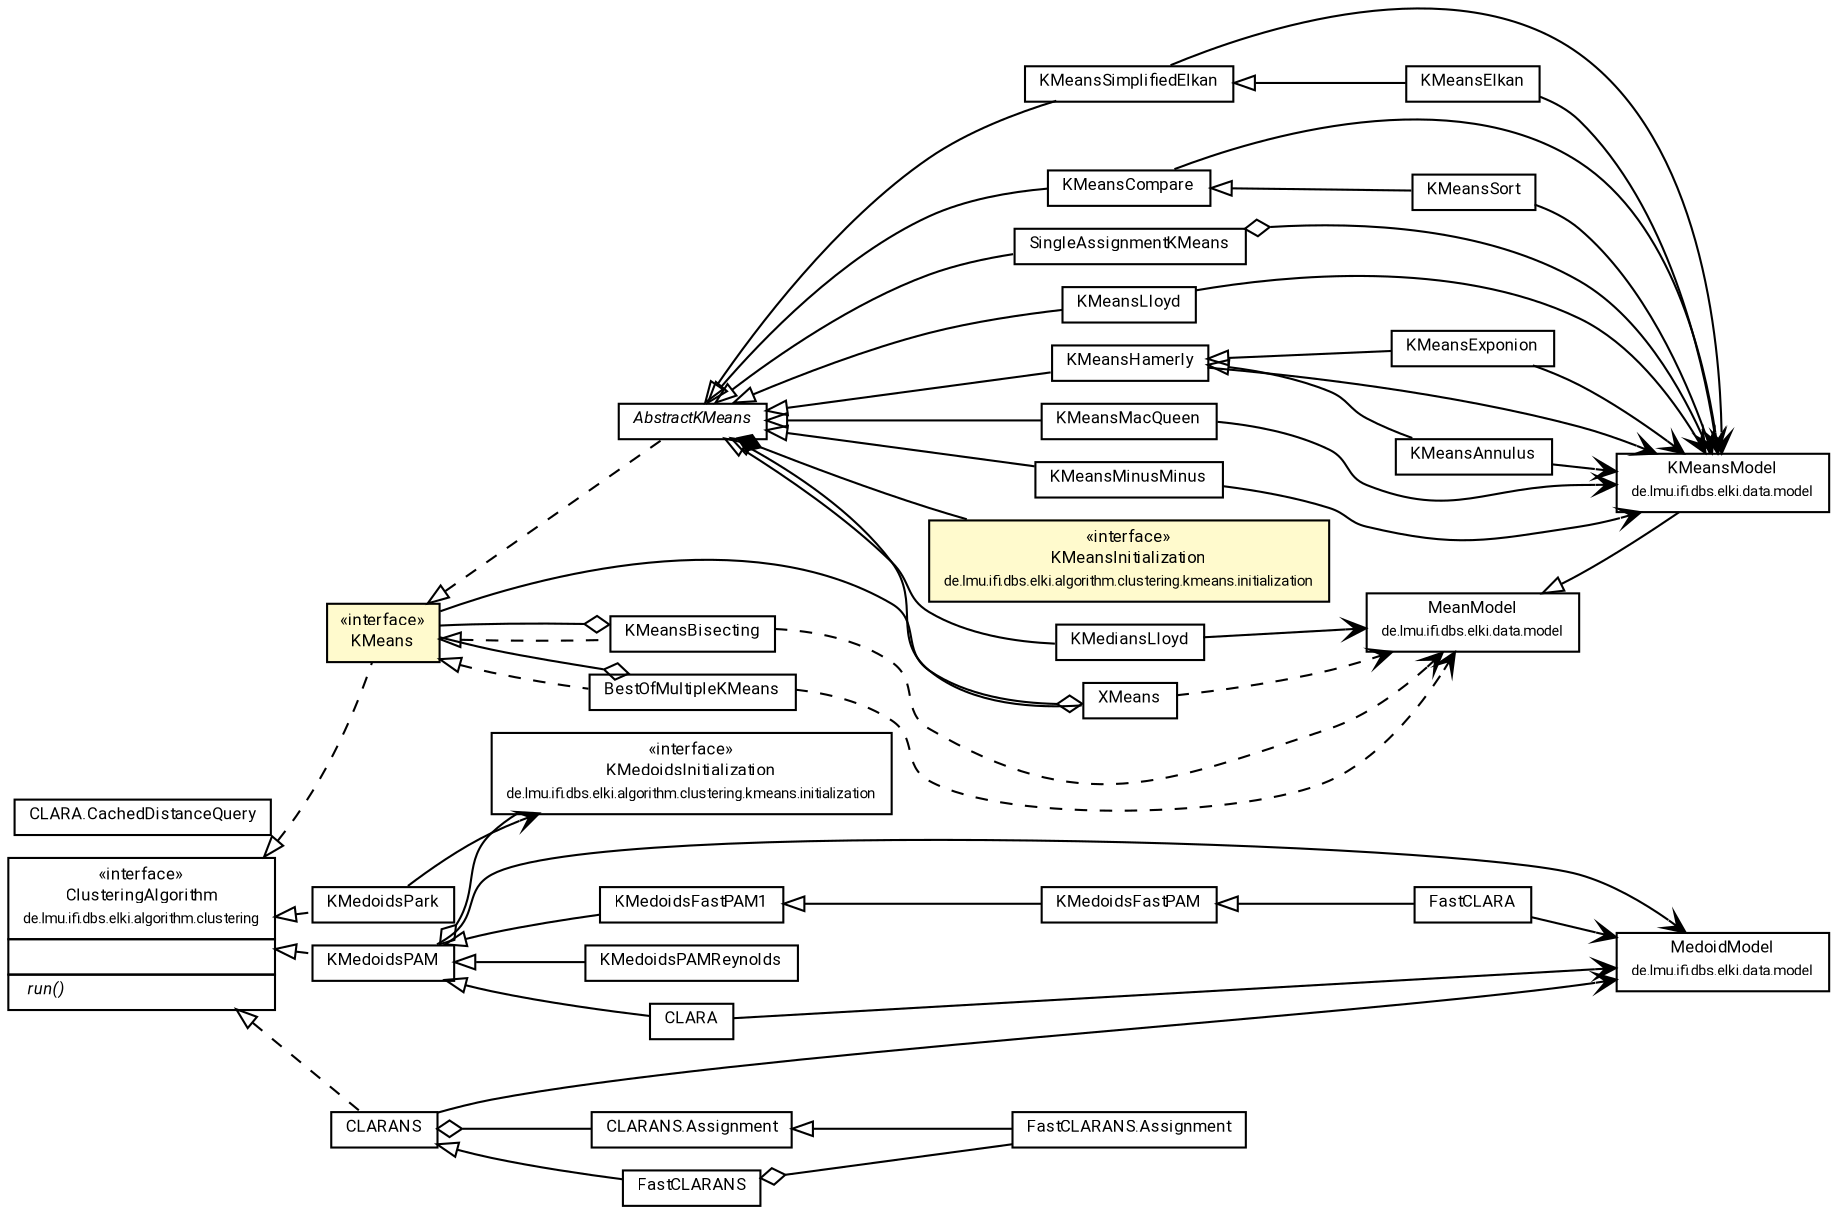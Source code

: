 #!/usr/local/bin/dot
#
# Class diagram 
# Generated by UMLGraph version R5_7_2-60-g0e99a6 (http://www.spinellis.gr/umlgraph/)
#

digraph G {
	graph [fontnames="svg"]
	edge [fontname="Roboto",fontsize=7,labelfontname="Roboto",labelfontsize=7,color="black"];
	node [fontname="Roboto",fontcolor="black",fontsize=8,shape=plaintext,margin=0,width=0,height=0];
	nodesep=0.15;
	ranksep=0.25;
	rankdir=LR;
	// de.lmu.ifi.dbs.elki.data.model.MedoidModel
	c275519 [label=<<table title="de.lmu.ifi.dbs.elki.data.model.MedoidModel" border="0" cellborder="1" cellspacing="0" cellpadding="2" href="../../../data/model/MedoidModel.html" target="_parent">
		<tr><td><table border="0" cellspacing="0" cellpadding="1">
		<tr><td align="center" balign="center"> <font face="Roboto">MedoidModel</font> </td></tr>
		<tr><td align="center" balign="center"> <font face="Roboto" point-size="7.0">de.lmu.ifi.dbs.elki.data.model</font> </td></tr>
		</table></td></tr>
		</table>>, URL="../../../data/model/MedoidModel.html"];
	// de.lmu.ifi.dbs.elki.data.model.KMeansModel
	c275534 [label=<<table title="de.lmu.ifi.dbs.elki.data.model.KMeansModel" border="0" cellborder="1" cellspacing="0" cellpadding="2" href="../../../data/model/KMeansModel.html" target="_parent">
		<tr><td><table border="0" cellspacing="0" cellpadding="1">
		<tr><td align="center" balign="center"> <font face="Roboto">KMeansModel</font> </td></tr>
		<tr><td align="center" balign="center"> <font face="Roboto" point-size="7.0">de.lmu.ifi.dbs.elki.data.model</font> </td></tr>
		</table></td></tr>
		</table>>, URL="../../../data/model/KMeansModel.html"];
	// de.lmu.ifi.dbs.elki.data.model.MeanModel
	c275535 [label=<<table title="de.lmu.ifi.dbs.elki.data.model.MeanModel" border="0" cellborder="1" cellspacing="0" cellpadding="2" href="../../../data/model/MeanModel.html" target="_parent">
		<tr><td><table border="0" cellspacing="0" cellpadding="1">
		<tr><td align="center" balign="center"> <font face="Roboto">MeanModel</font> </td></tr>
		<tr><td align="center" balign="center"> <font face="Roboto" point-size="7.0">de.lmu.ifi.dbs.elki.data.model</font> </td></tr>
		</table></td></tr>
		</table>>, URL="../../../data/model/MeanModel.html"];
	// de.lmu.ifi.dbs.elki.algorithm.clustering.kmeans.initialization.KMeansInitialization
	c275717 [label=<<table title="de.lmu.ifi.dbs.elki.algorithm.clustering.kmeans.initialization.KMeansInitialization" border="0" cellborder="1" cellspacing="0" cellpadding="2" bgcolor="LemonChiffon" href="initialization/KMeansInitialization.html" target="_parent">
		<tr><td><table border="0" cellspacing="0" cellpadding="1">
		<tr><td align="center" balign="center"> &#171;interface&#187; </td></tr>
		<tr><td align="center" balign="center"> <font face="Roboto">KMeansInitialization</font> </td></tr>
		<tr><td align="center" balign="center"> <font face="Roboto" point-size="7.0">de.lmu.ifi.dbs.elki.algorithm.clustering.kmeans.initialization</font> </td></tr>
		</table></td></tr>
		</table>>, URL="initialization/KMeansInitialization.html"];
	// de.lmu.ifi.dbs.elki.algorithm.clustering.kmeans.initialization.KMedoidsInitialization<V>
	c275730 [label=<<table title="de.lmu.ifi.dbs.elki.algorithm.clustering.kmeans.initialization.KMedoidsInitialization" border="0" cellborder="1" cellspacing="0" cellpadding="2" href="initialization/KMedoidsInitialization.html" target="_parent">
		<tr><td><table border="0" cellspacing="0" cellpadding="1">
		<tr><td align="center" balign="center"> &#171;interface&#187; </td></tr>
		<tr><td align="center" balign="center"> <font face="Roboto">KMedoidsInitialization</font> </td></tr>
		<tr><td align="center" balign="center"> <font face="Roboto" point-size="7.0">de.lmu.ifi.dbs.elki.algorithm.clustering.kmeans.initialization</font> </td></tr>
		</table></td></tr>
		</table>>, URL="initialization/KMedoidsInitialization.html"];
	// de.lmu.ifi.dbs.elki.algorithm.clustering.kmeans.BestOfMultipleKMeans<V extends de.lmu.ifi.dbs.elki.data.NumberVector, M extends de.lmu.ifi.dbs.elki.data.model.MeanModel>
	c275739 [label=<<table title="de.lmu.ifi.dbs.elki.algorithm.clustering.kmeans.BestOfMultipleKMeans" border="0" cellborder="1" cellspacing="0" cellpadding="2" href="BestOfMultipleKMeans.html" target="_parent">
		<tr><td><table border="0" cellspacing="0" cellpadding="1">
		<tr><td align="center" balign="center"> <font face="Roboto">BestOfMultipleKMeans</font> </td></tr>
		</table></td></tr>
		</table>>, URL="BestOfMultipleKMeans.html"];
	// de.lmu.ifi.dbs.elki.algorithm.clustering.kmeans.KMeans<V extends de.lmu.ifi.dbs.elki.data.NumberVector, M extends de.lmu.ifi.dbs.elki.data.model.Model>
	c275741 [label=<<table title="de.lmu.ifi.dbs.elki.algorithm.clustering.kmeans.KMeans" border="0" cellborder="1" cellspacing="0" cellpadding="2" bgcolor="LemonChiffon" href="KMeans.html" target="_parent">
		<tr><td><table border="0" cellspacing="0" cellpadding="1">
		<tr><td align="center" balign="center"> &#171;interface&#187; </td></tr>
		<tr><td align="center" balign="center"> <font face="Roboto">KMeans</font> </td></tr>
		</table></td></tr>
		</table>>, URL="KMeans.html"];
	// de.lmu.ifi.dbs.elki.algorithm.clustering.kmeans.FastCLARA<V>
	c275742 [label=<<table title="de.lmu.ifi.dbs.elki.algorithm.clustering.kmeans.FastCLARA" border="0" cellborder="1" cellspacing="0" cellpadding="2" href="FastCLARA.html" target="_parent">
		<tr><td><table border="0" cellspacing="0" cellpadding="1">
		<tr><td align="center" balign="center"> <font face="Roboto">FastCLARA</font> </td></tr>
		</table></td></tr>
		</table>>, URL="FastCLARA.html"];
	// de.lmu.ifi.dbs.elki.algorithm.clustering.kmeans.AbstractKMeans<V extends de.lmu.ifi.dbs.elki.data.NumberVector, M extends de.lmu.ifi.dbs.elki.data.model.Model>
	c275744 [label=<<table title="de.lmu.ifi.dbs.elki.algorithm.clustering.kmeans.AbstractKMeans" border="0" cellborder="1" cellspacing="0" cellpadding="2" href="AbstractKMeans.html" target="_parent">
		<tr><td><table border="0" cellspacing="0" cellpadding="1">
		<tr><td align="center" balign="center"> <font face="Roboto"><i>AbstractKMeans</i></font> </td></tr>
		</table></td></tr>
		</table>>, URL="AbstractKMeans.html"];
	// de.lmu.ifi.dbs.elki.algorithm.clustering.kmeans.SingleAssignmentKMeans<V extends de.lmu.ifi.dbs.elki.data.NumberVector>
	c275747 [label=<<table title="de.lmu.ifi.dbs.elki.algorithm.clustering.kmeans.SingleAssignmentKMeans" border="0" cellborder="1" cellspacing="0" cellpadding="2" href="SingleAssignmentKMeans.html" target="_parent">
		<tr><td><table border="0" cellspacing="0" cellpadding="1">
		<tr><td align="center" balign="center"> <font face="Roboto">SingleAssignmentKMeans</font> </td></tr>
		</table></td></tr>
		</table>>, URL="SingleAssignmentKMeans.html"];
	// de.lmu.ifi.dbs.elki.algorithm.clustering.kmeans.KMeansSort<V extends de.lmu.ifi.dbs.elki.data.NumberVector>
	c275754 [label=<<table title="de.lmu.ifi.dbs.elki.algorithm.clustering.kmeans.KMeansSort" border="0" cellborder="1" cellspacing="0" cellpadding="2" href="KMeansSort.html" target="_parent">
		<tr><td><table border="0" cellspacing="0" cellpadding="1">
		<tr><td align="center" balign="center"> <font face="Roboto">KMeansSort</font> </td></tr>
		</table></td></tr>
		</table>>, URL="KMeansSort.html"];
	// de.lmu.ifi.dbs.elki.algorithm.clustering.kmeans.KMeansAnnulus<V extends de.lmu.ifi.dbs.elki.data.NumberVector>
	c275757 [label=<<table title="de.lmu.ifi.dbs.elki.algorithm.clustering.kmeans.KMeansAnnulus" border="0" cellborder="1" cellspacing="0" cellpadding="2" href="KMeansAnnulus.html" target="_parent">
		<tr><td><table border="0" cellspacing="0" cellpadding="1">
		<tr><td align="center" balign="center"> <font face="Roboto">KMeansAnnulus</font> </td></tr>
		</table></td></tr>
		</table>>, URL="KMeansAnnulus.html"];
	// de.lmu.ifi.dbs.elki.algorithm.clustering.kmeans.KMeansExponion<V extends de.lmu.ifi.dbs.elki.data.NumberVector>
	c275760 [label=<<table title="de.lmu.ifi.dbs.elki.algorithm.clustering.kmeans.KMeansExponion" border="0" cellborder="1" cellspacing="0" cellpadding="2" href="KMeansExponion.html" target="_parent">
		<tr><td><table border="0" cellspacing="0" cellpadding="1">
		<tr><td align="center" balign="center"> <font face="Roboto">KMeansExponion</font> </td></tr>
		</table></td></tr>
		</table>>, URL="KMeansExponion.html"];
	// de.lmu.ifi.dbs.elki.algorithm.clustering.kmeans.KMeansLloyd<V extends de.lmu.ifi.dbs.elki.data.NumberVector>
	c275763 [label=<<table title="de.lmu.ifi.dbs.elki.algorithm.clustering.kmeans.KMeansLloyd" border="0" cellborder="1" cellspacing="0" cellpadding="2" href="KMeansLloyd.html" target="_parent">
		<tr><td><table border="0" cellspacing="0" cellpadding="1">
		<tr><td align="center" balign="center"> <font face="Roboto">KMeansLloyd</font> </td></tr>
		</table></td></tr>
		</table>>, URL="KMeansLloyd.html"];
	// de.lmu.ifi.dbs.elki.algorithm.clustering.kmeans.KMediansLloyd<V extends de.lmu.ifi.dbs.elki.data.NumberVector>
	c275766 [label=<<table title="de.lmu.ifi.dbs.elki.algorithm.clustering.kmeans.KMediansLloyd" border="0" cellborder="1" cellspacing="0" cellpadding="2" href="KMediansLloyd.html" target="_parent">
		<tr><td><table border="0" cellspacing="0" cellpadding="1">
		<tr><td align="center" balign="center"> <font face="Roboto">KMediansLloyd</font> </td></tr>
		</table></td></tr>
		</table>>, URL="KMediansLloyd.html"];
	// de.lmu.ifi.dbs.elki.algorithm.clustering.kmeans.KMeansElkan<V extends de.lmu.ifi.dbs.elki.data.NumberVector>
	c275769 [label=<<table title="de.lmu.ifi.dbs.elki.algorithm.clustering.kmeans.KMeansElkan" border="0" cellborder="1" cellspacing="0" cellpadding="2" href="KMeansElkan.html" target="_parent">
		<tr><td><table border="0" cellspacing="0" cellpadding="1">
		<tr><td align="center" balign="center"> <font face="Roboto">KMeansElkan</font> </td></tr>
		</table></td></tr>
		</table>>, URL="KMeansElkan.html"];
	// de.lmu.ifi.dbs.elki.algorithm.clustering.kmeans.KMedoidsFastPAM<V>
	c275772 [label=<<table title="de.lmu.ifi.dbs.elki.algorithm.clustering.kmeans.KMedoidsFastPAM" border="0" cellborder="1" cellspacing="0" cellpadding="2" href="KMedoidsFastPAM.html" target="_parent">
		<tr><td><table border="0" cellspacing="0" cellpadding="1">
		<tr><td align="center" balign="center"> <font face="Roboto">KMedoidsFastPAM</font> </td></tr>
		</table></td></tr>
		</table>>, URL="KMedoidsFastPAM.html"];
	// de.lmu.ifi.dbs.elki.algorithm.clustering.kmeans.KMedoidsFastPAM1<V>
	c275775 [label=<<table title="de.lmu.ifi.dbs.elki.algorithm.clustering.kmeans.KMedoidsFastPAM1" border="0" cellborder="1" cellspacing="0" cellpadding="2" href="KMedoidsFastPAM1.html" target="_parent">
		<tr><td><table border="0" cellspacing="0" cellpadding="1">
		<tr><td align="center" balign="center"> <font face="Roboto">KMedoidsFastPAM1</font> </td></tr>
		</table></td></tr>
		</table>>, URL="KMedoidsFastPAM1.html"];
	// de.lmu.ifi.dbs.elki.algorithm.clustering.kmeans.KMeansHamerly<V extends de.lmu.ifi.dbs.elki.data.NumberVector>
	c275778 [label=<<table title="de.lmu.ifi.dbs.elki.algorithm.clustering.kmeans.KMeansHamerly" border="0" cellborder="1" cellspacing="0" cellpadding="2" href="KMeansHamerly.html" target="_parent">
		<tr><td><table border="0" cellspacing="0" cellpadding="1">
		<tr><td align="center" balign="center"> <font face="Roboto">KMeansHamerly</font> </td></tr>
		</table></td></tr>
		</table>>, URL="KMeansHamerly.html"];
	// de.lmu.ifi.dbs.elki.algorithm.clustering.kmeans.KMeansBisecting<V extends de.lmu.ifi.dbs.elki.data.NumberVector, M extends de.lmu.ifi.dbs.elki.data.model.MeanModel>
	c275781 [label=<<table title="de.lmu.ifi.dbs.elki.algorithm.clustering.kmeans.KMeansBisecting" border="0" cellborder="1" cellspacing="0" cellpadding="2" href="KMeansBisecting.html" target="_parent">
		<tr><td><table border="0" cellspacing="0" cellpadding="1">
		<tr><td align="center" balign="center"> <font face="Roboto">KMeansBisecting</font> </td></tr>
		</table></td></tr>
		</table>>, URL="KMeansBisecting.html"];
	// de.lmu.ifi.dbs.elki.algorithm.clustering.kmeans.KMeansMacQueen<V extends de.lmu.ifi.dbs.elki.data.NumberVector>
	c275783 [label=<<table title="de.lmu.ifi.dbs.elki.algorithm.clustering.kmeans.KMeansMacQueen" border="0" cellborder="1" cellspacing="0" cellpadding="2" href="KMeansMacQueen.html" target="_parent">
		<tr><td><table border="0" cellspacing="0" cellpadding="1">
		<tr><td align="center" balign="center"> <font face="Roboto">KMeansMacQueen</font> </td></tr>
		</table></td></tr>
		</table>>, URL="KMeansMacQueen.html"];
	// de.lmu.ifi.dbs.elki.algorithm.clustering.kmeans.KMeansMinusMinus<V extends de.lmu.ifi.dbs.elki.data.NumberVector>
	c275786 [label=<<table title="de.lmu.ifi.dbs.elki.algorithm.clustering.kmeans.KMeansMinusMinus" border="0" cellborder="1" cellspacing="0" cellpadding="2" href="KMeansMinusMinus.html" target="_parent">
		<tr><td><table border="0" cellspacing="0" cellpadding="1">
		<tr><td align="center" balign="center"> <font face="Roboto">KMeansMinusMinus</font> </td></tr>
		</table></td></tr>
		</table>>, URL="KMeansMinusMinus.html"];
	// de.lmu.ifi.dbs.elki.algorithm.clustering.kmeans.KMedoidsPAM<V>
	c275789 [label=<<table title="de.lmu.ifi.dbs.elki.algorithm.clustering.kmeans.KMedoidsPAM" border="0" cellborder="1" cellspacing="0" cellpadding="2" href="KMedoidsPAM.html" target="_parent">
		<tr><td><table border="0" cellspacing="0" cellpadding="1">
		<tr><td align="center" balign="center"> <font face="Roboto">KMedoidsPAM</font> </td></tr>
		</table></td></tr>
		</table>>, URL="KMedoidsPAM.html"];
	// de.lmu.ifi.dbs.elki.algorithm.clustering.kmeans.KMedoidsPAMReynolds<V>
	c275792 [label=<<table title="de.lmu.ifi.dbs.elki.algorithm.clustering.kmeans.KMedoidsPAMReynolds" border="0" cellborder="1" cellspacing="0" cellpadding="2" href="KMedoidsPAMReynolds.html" target="_parent">
		<tr><td><table border="0" cellspacing="0" cellpadding="1">
		<tr><td align="center" balign="center"> <font face="Roboto">KMedoidsPAMReynolds</font> </td></tr>
		</table></td></tr>
		</table>>, URL="KMedoidsPAMReynolds.html"];
	// de.lmu.ifi.dbs.elki.algorithm.clustering.kmeans.KMedoidsPark<V>
	c275795 [label=<<table title="de.lmu.ifi.dbs.elki.algorithm.clustering.kmeans.KMedoidsPark" border="0" cellborder="1" cellspacing="0" cellpadding="2" href="KMedoidsPark.html" target="_parent">
		<tr><td><table border="0" cellspacing="0" cellpadding="1">
		<tr><td align="center" balign="center"> <font face="Roboto">KMedoidsPark</font> </td></tr>
		</table></td></tr>
		</table>>, URL="KMedoidsPark.html"];
	// de.lmu.ifi.dbs.elki.algorithm.clustering.kmeans.KMeansSimplifiedElkan<V extends de.lmu.ifi.dbs.elki.data.NumberVector>
	c275797 [label=<<table title="de.lmu.ifi.dbs.elki.algorithm.clustering.kmeans.KMeansSimplifiedElkan" border="0" cellborder="1" cellspacing="0" cellpadding="2" href="KMeansSimplifiedElkan.html" target="_parent">
		<tr><td><table border="0" cellspacing="0" cellpadding="1">
		<tr><td align="center" balign="center"> <font face="Roboto">KMeansSimplifiedElkan</font> </td></tr>
		</table></td></tr>
		</table>>, URL="KMeansSimplifiedElkan.html"];
	// de.lmu.ifi.dbs.elki.algorithm.clustering.kmeans.CLARA<V>
	c275807 [label=<<table title="de.lmu.ifi.dbs.elki.algorithm.clustering.kmeans.CLARA" border="0" cellborder="1" cellspacing="0" cellpadding="2" href="CLARA.html" target="_parent">
		<tr><td><table border="0" cellspacing="0" cellpadding="1">
		<tr><td align="center" balign="center"> <font face="Roboto">CLARA</font> </td></tr>
		</table></td></tr>
		</table>>, URL="CLARA.html"];
	// de.lmu.ifi.dbs.elki.algorithm.clustering.kmeans.CLARA.CachedDistanceQuery<V>
	c275808 [label=<<table title="de.lmu.ifi.dbs.elki.algorithm.clustering.kmeans.CLARA.CachedDistanceQuery" border="0" cellborder="1" cellspacing="0" cellpadding="2" href="CLARA.CachedDistanceQuery.html" target="_parent">
		<tr><td><table border="0" cellspacing="0" cellpadding="1">
		<tr><td align="center" balign="center"> <font face="Roboto">CLARA.CachedDistanceQuery</font> </td></tr>
		</table></td></tr>
		</table>>, URL="CLARA.CachedDistanceQuery.html"];
	// de.lmu.ifi.dbs.elki.algorithm.clustering.kmeans.KMeansCompare<V extends de.lmu.ifi.dbs.elki.data.NumberVector>
	c275810 [label=<<table title="de.lmu.ifi.dbs.elki.algorithm.clustering.kmeans.KMeansCompare" border="0" cellborder="1" cellspacing="0" cellpadding="2" href="KMeansCompare.html" target="_parent">
		<tr><td><table border="0" cellspacing="0" cellpadding="1">
		<tr><td align="center" balign="center"> <font face="Roboto">KMeansCompare</font> </td></tr>
		</table></td></tr>
		</table>>, URL="KMeansCompare.html"];
	// de.lmu.ifi.dbs.elki.algorithm.clustering.kmeans.CLARANS<V>
	c275813 [label=<<table title="de.lmu.ifi.dbs.elki.algorithm.clustering.kmeans.CLARANS" border="0" cellborder="1" cellspacing="0" cellpadding="2" href="CLARANS.html" target="_parent">
		<tr><td><table border="0" cellspacing="0" cellpadding="1">
		<tr><td align="center" balign="center"> <font face="Roboto">CLARANS</font> </td></tr>
		</table></td></tr>
		</table>>, URL="CLARANS.html"];
	// de.lmu.ifi.dbs.elki.algorithm.clustering.kmeans.CLARANS.Assignment
	c275814 [label=<<table title="de.lmu.ifi.dbs.elki.algorithm.clustering.kmeans.CLARANS.Assignment" border="0" cellborder="1" cellspacing="0" cellpadding="2" href="CLARANS.Assignment.html" target="_parent">
		<tr><td><table border="0" cellspacing="0" cellpadding="1">
		<tr><td align="center" balign="center"> <font face="Roboto">CLARANS.Assignment</font> </td></tr>
		</table></td></tr>
		</table>>, URL="CLARANS.Assignment.html"];
	// de.lmu.ifi.dbs.elki.algorithm.clustering.kmeans.XMeans<V extends de.lmu.ifi.dbs.elki.data.NumberVector, M extends de.lmu.ifi.dbs.elki.data.model.MeanModel>
	c275816 [label=<<table title="de.lmu.ifi.dbs.elki.algorithm.clustering.kmeans.XMeans" border="0" cellborder="1" cellspacing="0" cellpadding="2" href="XMeans.html" target="_parent">
		<tr><td><table border="0" cellspacing="0" cellpadding="1">
		<tr><td align="center" balign="center"> <font face="Roboto">XMeans</font> </td></tr>
		</table></td></tr>
		</table>>, URL="XMeans.html"];
	// de.lmu.ifi.dbs.elki.algorithm.clustering.kmeans.FastCLARANS<V>
	c275818 [label=<<table title="de.lmu.ifi.dbs.elki.algorithm.clustering.kmeans.FastCLARANS" border="0" cellborder="1" cellspacing="0" cellpadding="2" href="FastCLARANS.html" target="_parent">
		<tr><td><table border="0" cellspacing="0" cellpadding="1">
		<tr><td align="center" balign="center"> <font face="Roboto">FastCLARANS</font> </td></tr>
		</table></td></tr>
		</table>>, URL="FastCLARANS.html"];
	// de.lmu.ifi.dbs.elki.algorithm.clustering.kmeans.FastCLARANS.Assignment
	c275819 [label=<<table title="de.lmu.ifi.dbs.elki.algorithm.clustering.kmeans.FastCLARANS.Assignment" border="0" cellborder="1" cellspacing="0" cellpadding="2" href="FastCLARANS.Assignment.html" target="_parent">
		<tr><td><table border="0" cellspacing="0" cellpadding="1">
		<tr><td align="center" balign="center"> <font face="Roboto">FastCLARANS.Assignment</font> </td></tr>
		</table></td></tr>
		</table>>, URL="FastCLARANS.Assignment.html"];
	// de.lmu.ifi.dbs.elki.algorithm.clustering.ClusteringAlgorithm<C extends de.lmu.ifi.dbs.elki.data.Clustering<? extends de.lmu.ifi.dbs.elki.data.model.Model>>
	c275842 [label=<<table title="de.lmu.ifi.dbs.elki.algorithm.clustering.ClusteringAlgorithm" border="0" cellborder="1" cellspacing="0" cellpadding="2" href="../ClusteringAlgorithm.html" target="_parent">
		<tr><td><table border="0" cellspacing="0" cellpadding="1">
		<tr><td align="center" balign="center"> &#171;interface&#187; </td></tr>
		<tr><td align="center" balign="center"> <font face="Roboto">ClusteringAlgorithm</font> </td></tr>
		<tr><td align="center" balign="center"> <font face="Roboto" point-size="7.0">de.lmu.ifi.dbs.elki.algorithm.clustering</font> </td></tr>
		</table></td></tr>
		<tr><td><table border="0" cellspacing="0" cellpadding="1">
		<tr><td align="left" balign="left">  </td></tr>
		</table></td></tr>
		<tr><td><table border="0" cellspacing="0" cellpadding="1">
		<tr><td align="left" balign="left"> <i> run()</i> </td></tr>
		</table></td></tr>
		</table>>, URL="../ClusteringAlgorithm.html"];
	// de.lmu.ifi.dbs.elki.data.model.KMeansModel extends de.lmu.ifi.dbs.elki.data.model.MeanModel
	c275535 -> c275534 [arrowtail=empty,dir=back,weight=10];
	// de.lmu.ifi.dbs.elki.algorithm.clustering.kmeans.BestOfMultipleKMeans<V extends de.lmu.ifi.dbs.elki.data.NumberVector, M extends de.lmu.ifi.dbs.elki.data.model.MeanModel> implements de.lmu.ifi.dbs.elki.algorithm.clustering.kmeans.KMeans<V extends de.lmu.ifi.dbs.elki.data.NumberVector, M extends de.lmu.ifi.dbs.elki.data.model.Model>
	c275741 -> c275739 [arrowtail=empty,style=dashed,dir=back,weight=9];
	// de.lmu.ifi.dbs.elki.algorithm.clustering.kmeans.BestOfMultipleKMeans<V extends de.lmu.ifi.dbs.elki.data.NumberVector, M extends de.lmu.ifi.dbs.elki.data.model.MeanModel> has de.lmu.ifi.dbs.elki.algorithm.clustering.kmeans.KMeans<V extends de.lmu.ifi.dbs.elki.data.NumberVector, M extends de.lmu.ifi.dbs.elki.data.model.Model>
	c275739 -> c275741 [arrowhead=none,arrowtail=ediamond,dir=back,weight=4];
	// de.lmu.ifi.dbs.elki.algorithm.clustering.kmeans.KMeans<V extends de.lmu.ifi.dbs.elki.data.NumberVector, M extends de.lmu.ifi.dbs.elki.data.model.Model> implements de.lmu.ifi.dbs.elki.algorithm.clustering.ClusteringAlgorithm<C extends de.lmu.ifi.dbs.elki.data.Clustering<? extends de.lmu.ifi.dbs.elki.data.model.Model>>
	c275842 -> c275741 [arrowtail=empty,style=dashed,dir=back,weight=9];
	// de.lmu.ifi.dbs.elki.algorithm.clustering.kmeans.FastCLARA<V> extends de.lmu.ifi.dbs.elki.algorithm.clustering.kmeans.KMedoidsFastPAM<V>
	c275772 -> c275742 [arrowtail=empty,dir=back,weight=10];
	// de.lmu.ifi.dbs.elki.algorithm.clustering.kmeans.FastCLARA<V> navassoc de.lmu.ifi.dbs.elki.data.model.MedoidModel
	c275742 -> c275519 [arrowhead=open,weight=1];
	// de.lmu.ifi.dbs.elki.algorithm.clustering.kmeans.AbstractKMeans<V extends de.lmu.ifi.dbs.elki.data.NumberVector, M extends de.lmu.ifi.dbs.elki.data.model.Model> implements de.lmu.ifi.dbs.elki.algorithm.clustering.kmeans.KMeans<V extends de.lmu.ifi.dbs.elki.data.NumberVector, M extends de.lmu.ifi.dbs.elki.data.model.Model>
	c275741 -> c275744 [arrowtail=empty,style=dashed,dir=back,weight=9];
	// de.lmu.ifi.dbs.elki.algorithm.clustering.kmeans.AbstractKMeans<V extends de.lmu.ifi.dbs.elki.data.NumberVector, M extends de.lmu.ifi.dbs.elki.data.model.Model> composed de.lmu.ifi.dbs.elki.algorithm.clustering.kmeans.initialization.KMeansInitialization
	c275744 -> c275717 [arrowhead=none,arrowtail=diamond,dir=back,weight=6];
	// de.lmu.ifi.dbs.elki.algorithm.clustering.kmeans.SingleAssignmentKMeans<V extends de.lmu.ifi.dbs.elki.data.NumberVector> extends de.lmu.ifi.dbs.elki.algorithm.clustering.kmeans.AbstractKMeans<V extends de.lmu.ifi.dbs.elki.data.NumberVector, M extends de.lmu.ifi.dbs.elki.data.model.Model>
	c275744 -> c275747 [arrowtail=empty,dir=back,weight=10];
	// de.lmu.ifi.dbs.elki.algorithm.clustering.kmeans.SingleAssignmentKMeans<V extends de.lmu.ifi.dbs.elki.data.NumberVector> has de.lmu.ifi.dbs.elki.data.model.KMeansModel
	c275747 -> c275534 [arrowhead=none,arrowtail=ediamond,dir=back,weight=4];
	// de.lmu.ifi.dbs.elki.algorithm.clustering.kmeans.KMeansSort<V extends de.lmu.ifi.dbs.elki.data.NumberVector> extends de.lmu.ifi.dbs.elki.algorithm.clustering.kmeans.KMeansCompare<V extends de.lmu.ifi.dbs.elki.data.NumberVector>
	c275810 -> c275754 [arrowtail=empty,dir=back,weight=10];
	// de.lmu.ifi.dbs.elki.algorithm.clustering.kmeans.KMeansSort<V extends de.lmu.ifi.dbs.elki.data.NumberVector> navassoc de.lmu.ifi.dbs.elki.data.model.KMeansModel
	c275754 -> c275534 [arrowhead=open,weight=1];
	// de.lmu.ifi.dbs.elki.algorithm.clustering.kmeans.KMeansAnnulus<V extends de.lmu.ifi.dbs.elki.data.NumberVector> extends de.lmu.ifi.dbs.elki.algorithm.clustering.kmeans.KMeansHamerly<V extends de.lmu.ifi.dbs.elki.data.NumberVector>
	c275778 -> c275757 [arrowtail=empty,dir=back,weight=10];
	// de.lmu.ifi.dbs.elki.algorithm.clustering.kmeans.KMeansAnnulus<V extends de.lmu.ifi.dbs.elki.data.NumberVector> navassoc de.lmu.ifi.dbs.elki.data.model.KMeansModel
	c275757 -> c275534 [arrowhead=open,weight=1];
	// de.lmu.ifi.dbs.elki.algorithm.clustering.kmeans.KMeansExponion<V extends de.lmu.ifi.dbs.elki.data.NumberVector> extends de.lmu.ifi.dbs.elki.algorithm.clustering.kmeans.KMeansHamerly<V extends de.lmu.ifi.dbs.elki.data.NumberVector>
	c275778 -> c275760 [arrowtail=empty,dir=back,weight=10];
	// de.lmu.ifi.dbs.elki.algorithm.clustering.kmeans.KMeansExponion<V extends de.lmu.ifi.dbs.elki.data.NumberVector> navassoc de.lmu.ifi.dbs.elki.data.model.KMeansModel
	c275760 -> c275534 [arrowhead=open,weight=1];
	// de.lmu.ifi.dbs.elki.algorithm.clustering.kmeans.KMeansLloyd<V extends de.lmu.ifi.dbs.elki.data.NumberVector> extends de.lmu.ifi.dbs.elki.algorithm.clustering.kmeans.AbstractKMeans<V extends de.lmu.ifi.dbs.elki.data.NumberVector, M extends de.lmu.ifi.dbs.elki.data.model.Model>
	c275744 -> c275763 [arrowtail=empty,dir=back,weight=10];
	// de.lmu.ifi.dbs.elki.algorithm.clustering.kmeans.KMeansLloyd<V extends de.lmu.ifi.dbs.elki.data.NumberVector> navassoc de.lmu.ifi.dbs.elki.data.model.KMeansModel
	c275763 -> c275534 [arrowhead=open,weight=1];
	// de.lmu.ifi.dbs.elki.algorithm.clustering.kmeans.KMediansLloyd<V extends de.lmu.ifi.dbs.elki.data.NumberVector> extends de.lmu.ifi.dbs.elki.algorithm.clustering.kmeans.AbstractKMeans<V extends de.lmu.ifi.dbs.elki.data.NumberVector, M extends de.lmu.ifi.dbs.elki.data.model.Model>
	c275744 -> c275766 [arrowtail=empty,dir=back,weight=10];
	// de.lmu.ifi.dbs.elki.algorithm.clustering.kmeans.KMediansLloyd<V extends de.lmu.ifi.dbs.elki.data.NumberVector> navassoc de.lmu.ifi.dbs.elki.data.model.MeanModel
	c275766 -> c275535 [arrowhead=open,weight=1];
	// de.lmu.ifi.dbs.elki.algorithm.clustering.kmeans.KMeansElkan<V extends de.lmu.ifi.dbs.elki.data.NumberVector> extends de.lmu.ifi.dbs.elki.algorithm.clustering.kmeans.KMeansSimplifiedElkan<V extends de.lmu.ifi.dbs.elki.data.NumberVector>
	c275797 -> c275769 [arrowtail=empty,dir=back,weight=10];
	// de.lmu.ifi.dbs.elki.algorithm.clustering.kmeans.KMeansElkan<V extends de.lmu.ifi.dbs.elki.data.NumberVector> navassoc de.lmu.ifi.dbs.elki.data.model.KMeansModel
	c275769 -> c275534 [arrowhead=open,weight=1];
	// de.lmu.ifi.dbs.elki.algorithm.clustering.kmeans.KMedoidsFastPAM<V> extends de.lmu.ifi.dbs.elki.algorithm.clustering.kmeans.KMedoidsFastPAM1<V>
	c275775 -> c275772 [arrowtail=empty,dir=back,weight=10];
	// de.lmu.ifi.dbs.elki.algorithm.clustering.kmeans.KMedoidsFastPAM1<V> extends de.lmu.ifi.dbs.elki.algorithm.clustering.kmeans.KMedoidsPAM<V>
	c275789 -> c275775 [arrowtail=empty,dir=back,weight=10];
	// de.lmu.ifi.dbs.elki.algorithm.clustering.kmeans.KMeansHamerly<V extends de.lmu.ifi.dbs.elki.data.NumberVector> extends de.lmu.ifi.dbs.elki.algorithm.clustering.kmeans.AbstractKMeans<V extends de.lmu.ifi.dbs.elki.data.NumberVector, M extends de.lmu.ifi.dbs.elki.data.model.Model>
	c275744 -> c275778 [arrowtail=empty,dir=back,weight=10];
	// de.lmu.ifi.dbs.elki.algorithm.clustering.kmeans.KMeansHamerly<V extends de.lmu.ifi.dbs.elki.data.NumberVector> navassoc de.lmu.ifi.dbs.elki.data.model.KMeansModel
	c275778 -> c275534 [arrowhead=open,weight=1];
	// de.lmu.ifi.dbs.elki.algorithm.clustering.kmeans.KMeansBisecting<V extends de.lmu.ifi.dbs.elki.data.NumberVector, M extends de.lmu.ifi.dbs.elki.data.model.MeanModel> implements de.lmu.ifi.dbs.elki.algorithm.clustering.kmeans.KMeans<V extends de.lmu.ifi.dbs.elki.data.NumberVector, M extends de.lmu.ifi.dbs.elki.data.model.Model>
	c275741 -> c275781 [arrowtail=empty,style=dashed,dir=back,weight=9];
	// de.lmu.ifi.dbs.elki.algorithm.clustering.kmeans.KMeansBisecting<V extends de.lmu.ifi.dbs.elki.data.NumberVector, M extends de.lmu.ifi.dbs.elki.data.model.MeanModel> has de.lmu.ifi.dbs.elki.algorithm.clustering.kmeans.KMeans<V extends de.lmu.ifi.dbs.elki.data.NumberVector, M extends de.lmu.ifi.dbs.elki.data.model.Model>
	c275781 -> c275741 [arrowhead=none,arrowtail=ediamond,dir=back,weight=4];
	// de.lmu.ifi.dbs.elki.algorithm.clustering.kmeans.KMeansMacQueen<V extends de.lmu.ifi.dbs.elki.data.NumberVector> extends de.lmu.ifi.dbs.elki.algorithm.clustering.kmeans.AbstractKMeans<V extends de.lmu.ifi.dbs.elki.data.NumberVector, M extends de.lmu.ifi.dbs.elki.data.model.Model>
	c275744 -> c275783 [arrowtail=empty,dir=back,weight=10];
	// de.lmu.ifi.dbs.elki.algorithm.clustering.kmeans.KMeansMacQueen<V extends de.lmu.ifi.dbs.elki.data.NumberVector> navassoc de.lmu.ifi.dbs.elki.data.model.KMeansModel
	c275783 -> c275534 [arrowhead=open,weight=1];
	// de.lmu.ifi.dbs.elki.algorithm.clustering.kmeans.KMeansMinusMinus<V extends de.lmu.ifi.dbs.elki.data.NumberVector> extends de.lmu.ifi.dbs.elki.algorithm.clustering.kmeans.AbstractKMeans<V extends de.lmu.ifi.dbs.elki.data.NumberVector, M extends de.lmu.ifi.dbs.elki.data.model.Model>
	c275744 -> c275786 [arrowtail=empty,dir=back,weight=10];
	// de.lmu.ifi.dbs.elki.algorithm.clustering.kmeans.KMeansMinusMinus<V extends de.lmu.ifi.dbs.elki.data.NumberVector> navassoc de.lmu.ifi.dbs.elki.data.model.KMeansModel
	c275786 -> c275534 [arrowhead=open,weight=1];
	// de.lmu.ifi.dbs.elki.algorithm.clustering.kmeans.KMedoidsPAM<V> implements de.lmu.ifi.dbs.elki.algorithm.clustering.ClusteringAlgorithm<C extends de.lmu.ifi.dbs.elki.data.Clustering<? extends de.lmu.ifi.dbs.elki.data.model.Model>>
	c275842 -> c275789 [arrowtail=empty,style=dashed,dir=back,weight=9];
	// de.lmu.ifi.dbs.elki.algorithm.clustering.kmeans.KMedoidsPAM<V> has de.lmu.ifi.dbs.elki.algorithm.clustering.kmeans.initialization.KMedoidsInitialization<V>
	c275789 -> c275730 [arrowhead=none,arrowtail=ediamond,dir=back,weight=4];
	// de.lmu.ifi.dbs.elki.algorithm.clustering.kmeans.KMedoidsPAM<V> navassoc de.lmu.ifi.dbs.elki.data.model.MedoidModel
	c275789 -> c275519 [arrowhead=open,weight=1];
	// de.lmu.ifi.dbs.elki.algorithm.clustering.kmeans.KMedoidsPAMReynolds<V> extends de.lmu.ifi.dbs.elki.algorithm.clustering.kmeans.KMedoidsPAM<V>
	c275789 -> c275792 [arrowtail=empty,dir=back,weight=10];
	// de.lmu.ifi.dbs.elki.algorithm.clustering.kmeans.KMedoidsPark<V> implements de.lmu.ifi.dbs.elki.algorithm.clustering.ClusteringAlgorithm<C extends de.lmu.ifi.dbs.elki.data.Clustering<? extends de.lmu.ifi.dbs.elki.data.model.Model>>
	c275842 -> c275795 [arrowtail=empty,style=dashed,dir=back,weight=9];
	// de.lmu.ifi.dbs.elki.algorithm.clustering.kmeans.KMeansSimplifiedElkan<V extends de.lmu.ifi.dbs.elki.data.NumberVector> extends de.lmu.ifi.dbs.elki.algorithm.clustering.kmeans.AbstractKMeans<V extends de.lmu.ifi.dbs.elki.data.NumberVector, M extends de.lmu.ifi.dbs.elki.data.model.Model>
	c275744 -> c275797 [arrowtail=empty,dir=back,weight=10];
	// de.lmu.ifi.dbs.elki.algorithm.clustering.kmeans.KMeansSimplifiedElkan<V extends de.lmu.ifi.dbs.elki.data.NumberVector> navassoc de.lmu.ifi.dbs.elki.data.model.KMeansModel
	c275797 -> c275534 [arrowhead=open,weight=1];
	// de.lmu.ifi.dbs.elki.algorithm.clustering.kmeans.CLARA<V> extends de.lmu.ifi.dbs.elki.algorithm.clustering.kmeans.KMedoidsPAM<V>
	c275789 -> c275807 [arrowtail=empty,dir=back,weight=10];
	// de.lmu.ifi.dbs.elki.algorithm.clustering.kmeans.CLARA<V> navassoc de.lmu.ifi.dbs.elki.data.model.MedoidModel
	c275807 -> c275519 [arrowhead=open,weight=1];
	// de.lmu.ifi.dbs.elki.algorithm.clustering.kmeans.KMeansCompare<V extends de.lmu.ifi.dbs.elki.data.NumberVector> extends de.lmu.ifi.dbs.elki.algorithm.clustering.kmeans.AbstractKMeans<V extends de.lmu.ifi.dbs.elki.data.NumberVector, M extends de.lmu.ifi.dbs.elki.data.model.Model>
	c275744 -> c275810 [arrowtail=empty,dir=back,weight=10];
	// de.lmu.ifi.dbs.elki.algorithm.clustering.kmeans.KMeansCompare<V extends de.lmu.ifi.dbs.elki.data.NumberVector> navassoc de.lmu.ifi.dbs.elki.data.model.KMeansModel
	c275810 -> c275534 [arrowhead=open,weight=1];
	// de.lmu.ifi.dbs.elki.algorithm.clustering.kmeans.CLARANS<V> implements de.lmu.ifi.dbs.elki.algorithm.clustering.ClusteringAlgorithm<C extends de.lmu.ifi.dbs.elki.data.Clustering<? extends de.lmu.ifi.dbs.elki.data.model.Model>>
	c275842 -> c275813 [arrowtail=empty,style=dashed,dir=back,weight=9];
	// de.lmu.ifi.dbs.elki.algorithm.clustering.kmeans.CLARANS<V> has de.lmu.ifi.dbs.elki.algorithm.clustering.kmeans.CLARANS.Assignment
	c275813 -> c275814 [arrowhead=none,arrowtail=ediamond,dir=back,weight=4];
	// de.lmu.ifi.dbs.elki.algorithm.clustering.kmeans.CLARANS<V> navassoc de.lmu.ifi.dbs.elki.data.model.MedoidModel
	c275813 -> c275519 [arrowhead=open,weight=1];
	// de.lmu.ifi.dbs.elki.algorithm.clustering.kmeans.XMeans<V extends de.lmu.ifi.dbs.elki.data.NumberVector, M extends de.lmu.ifi.dbs.elki.data.model.MeanModel> extends de.lmu.ifi.dbs.elki.algorithm.clustering.kmeans.AbstractKMeans<V extends de.lmu.ifi.dbs.elki.data.NumberVector, M extends de.lmu.ifi.dbs.elki.data.model.Model>
	c275744 -> c275816 [arrowtail=empty,dir=back,weight=10];
	// de.lmu.ifi.dbs.elki.algorithm.clustering.kmeans.XMeans<V extends de.lmu.ifi.dbs.elki.data.NumberVector, M extends de.lmu.ifi.dbs.elki.data.model.MeanModel> has de.lmu.ifi.dbs.elki.algorithm.clustering.kmeans.KMeans<V extends de.lmu.ifi.dbs.elki.data.NumberVector, M extends de.lmu.ifi.dbs.elki.data.model.Model>
	c275816 -> c275741 [arrowhead=none,arrowtail=ediamond,dir=back,weight=4];
	// de.lmu.ifi.dbs.elki.algorithm.clustering.kmeans.FastCLARANS<V> extends de.lmu.ifi.dbs.elki.algorithm.clustering.kmeans.CLARANS<V>
	c275813 -> c275818 [arrowtail=empty,dir=back,weight=10];
	// de.lmu.ifi.dbs.elki.algorithm.clustering.kmeans.FastCLARANS<V> has de.lmu.ifi.dbs.elki.algorithm.clustering.kmeans.FastCLARANS.Assignment
	c275818 -> c275819 [arrowhead=none,arrowtail=ediamond,dir=back,weight=4];
	// de.lmu.ifi.dbs.elki.algorithm.clustering.kmeans.FastCLARANS.Assignment extends de.lmu.ifi.dbs.elki.algorithm.clustering.kmeans.CLARANS.Assignment
	c275814 -> c275819 [arrowtail=empty,dir=back,weight=10];
	// de.lmu.ifi.dbs.elki.algorithm.clustering.kmeans.KMedoidsPark<V> navassoc de.lmu.ifi.dbs.elki.algorithm.clustering.kmeans.initialization.KMedoidsInitialization<V>
	c275795 -> c275730 [arrowhead=open,weight=1];
	// de.lmu.ifi.dbs.elki.algorithm.clustering.kmeans.BestOfMultipleKMeans<V extends de.lmu.ifi.dbs.elki.data.NumberVector, M extends de.lmu.ifi.dbs.elki.data.model.MeanModel> depend de.lmu.ifi.dbs.elki.data.model.MeanModel
	c275739 -> c275535 [arrowhead=open,style=dashed,weight=0];
	// de.lmu.ifi.dbs.elki.algorithm.clustering.kmeans.KMeansBisecting<V extends de.lmu.ifi.dbs.elki.data.NumberVector, M extends de.lmu.ifi.dbs.elki.data.model.MeanModel> depend de.lmu.ifi.dbs.elki.data.model.MeanModel
	c275781 -> c275535 [arrowhead=open,style=dashed,weight=0];
	// de.lmu.ifi.dbs.elki.algorithm.clustering.kmeans.XMeans<V extends de.lmu.ifi.dbs.elki.data.NumberVector, M extends de.lmu.ifi.dbs.elki.data.model.MeanModel> depend de.lmu.ifi.dbs.elki.data.model.MeanModel
	c275816 -> c275535 [arrowhead=open,style=dashed,weight=0];
}

